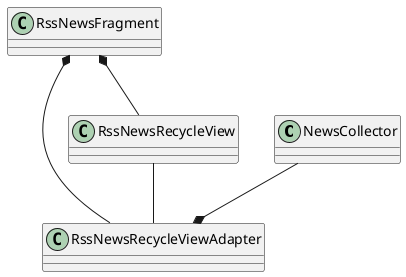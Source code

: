 @startuml

class NewsCollector
class RssNewsRecycleViewAdapter
class RssNewsRecycleView
class RssNewsFragment

NewsCollector --* RssNewsRecycleViewAdapter
RssNewsFragment *- RssNewsRecycleViewAdapter
RssNewsFragment *-- RssNewsRecycleView
RssNewsRecycleView -- RssNewsRecycleViewAdapter

@enduml